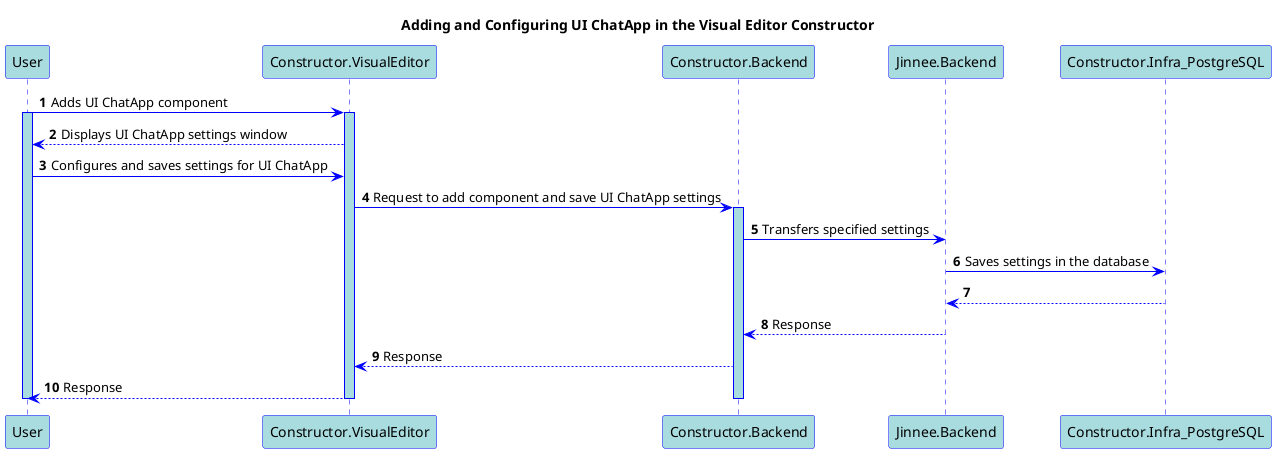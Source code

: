 @startuml
autonumber

skinparam sequence {
	ArrowColor blue

	LifeLineBorderColor blue
	LifeLineBackgroundColor #A9DCDF

	ParticipantBorderColor blue
	ParticipantBackgroundColor #A9DCDF
	ParticipantFontColor black

	ActorBorderColor blue
	ActorBackgroundColor #A9DCDF
}

<style>
	.success * {
		BackgroundColor #90ee90
		FontColor Black
		RoundCorner 10
	}
</style>

title Adding and Configuring UI ChatApp in the Visual Editor Constructor

User -> Constructor.VisualEditor : Adds UI ChatApp component
activate User
activate Constructor.VisualEditor

Constructor.VisualEditor --> User : Displays UI ChatApp settings window

User -> Constructor.VisualEditor : Configures and saves settings for UI ChatApp

Constructor.VisualEditor -> Constructor.Backend : Request to add component and save UI ChatApp settings
activate Constructor.Backend

Constructor.Backend -> Jinnee.Backend : Transfers specified settings

Jinnee.Backend -> Constructor.Infra_PostgreSQL : Saves settings in the database

Constructor.Infra_PostgreSQL --> Jinnee.Backend:

Jinnee.Backend --> Constructor.Backend : Response

Constructor.Backend --> Constructor.VisualEditor : Response

Constructor.VisualEditor --> User : Response
deactivate Constructor.Backend
deactivate Constructor.VisualEditor
deactivate User

@enduml
